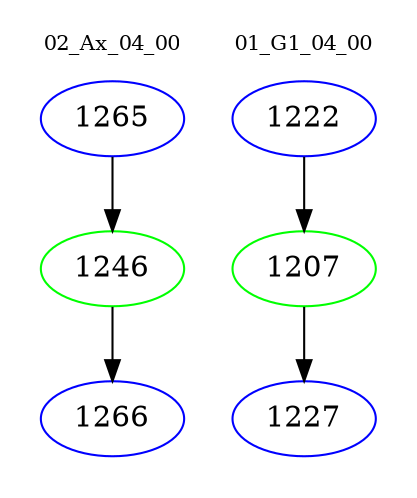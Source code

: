 digraph{
subgraph cluster_0 {
color = white
label = "02_Ax_04_00";
fontsize=10;
T0_1265 [label="1265", color="blue"]
T0_1265 -> T0_1246 [color="black"]
T0_1246 [label="1246", color="green"]
T0_1246 -> T0_1266 [color="black"]
T0_1266 [label="1266", color="blue"]
}
subgraph cluster_1 {
color = white
label = "01_G1_04_00";
fontsize=10;
T1_1222 [label="1222", color="blue"]
T1_1222 -> T1_1207 [color="black"]
T1_1207 [label="1207", color="green"]
T1_1207 -> T1_1227 [color="black"]
T1_1227 [label="1227", color="blue"]
}
}
